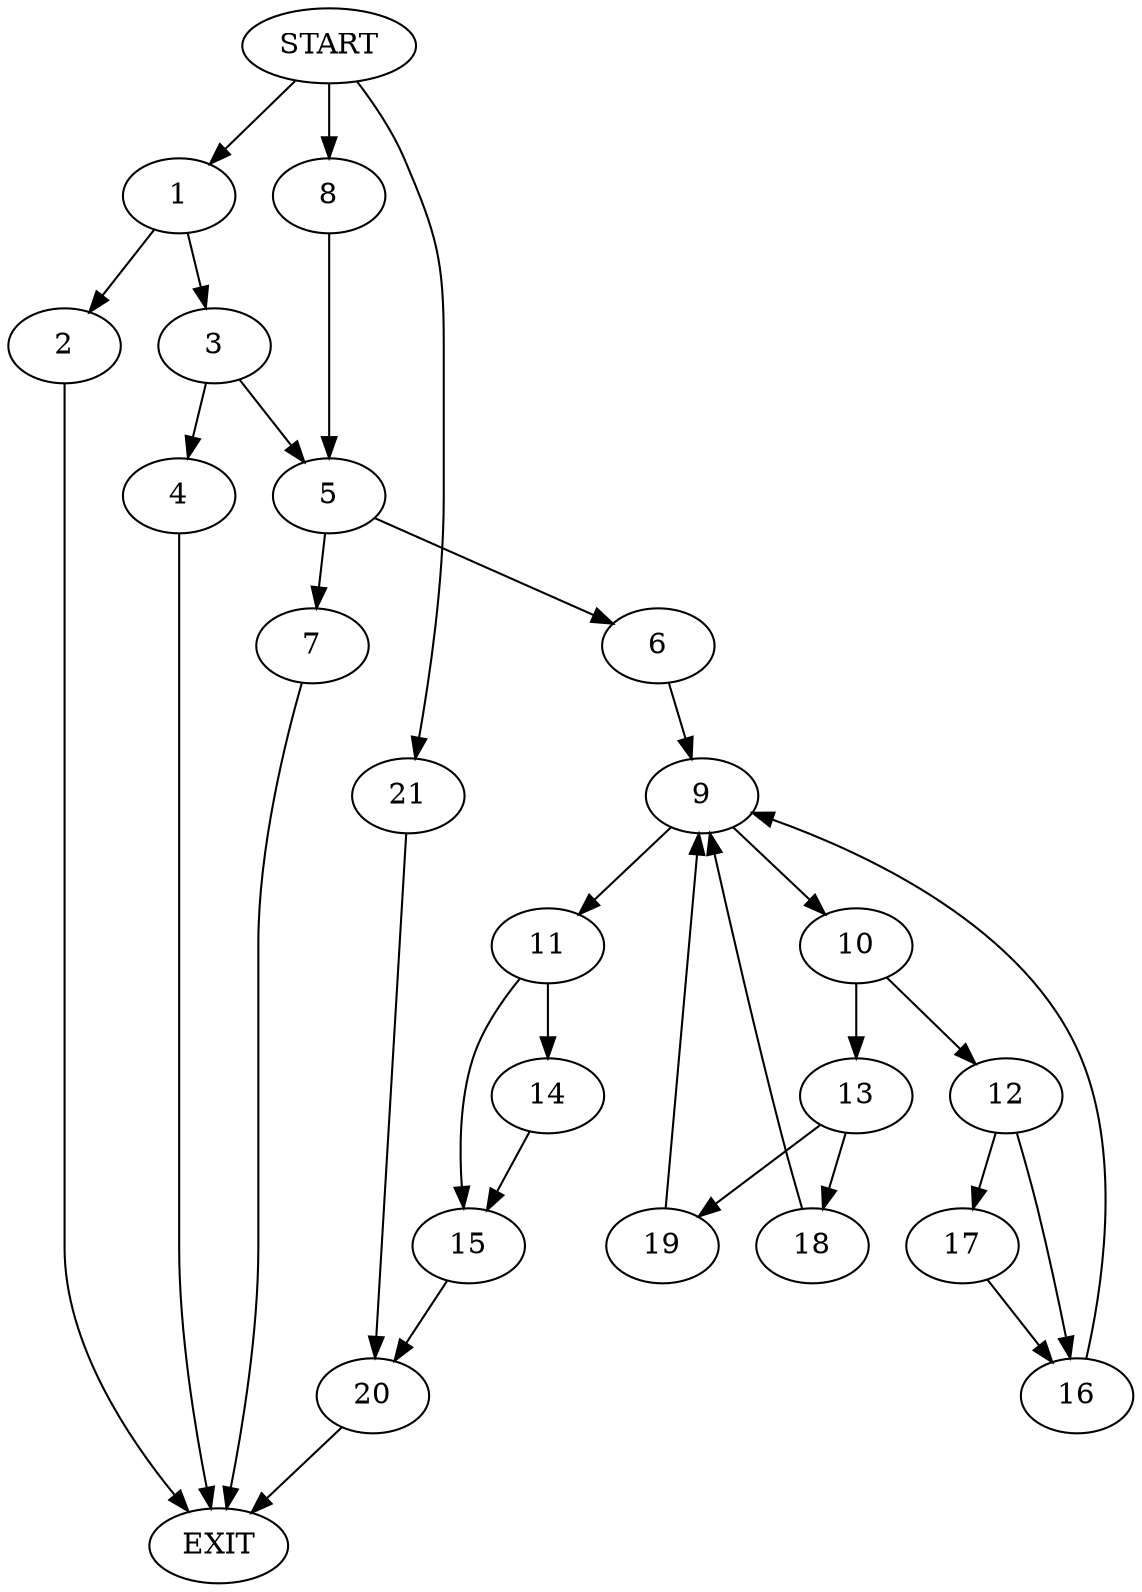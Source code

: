 digraph {
0 [label="START"]
22 [label="EXIT"]
0 -> 1
1 -> 2
1 -> 3
2 -> 22
3 -> 4
3 -> 5
5 -> 6
5 -> 7
4 -> 22
0 -> 8
8 -> 5
6 -> 9
7 -> 22
9 -> 10
9 -> 11
10 -> 12
10 -> 13
11 -> 14
11 -> 15
12 -> 16
12 -> 17
13 -> 18
13 -> 19
18 -> 9
19 -> 9
17 -> 16
16 -> 9
15 -> 20
14 -> 15
20 -> 22
0 -> 21
21 -> 20
}
